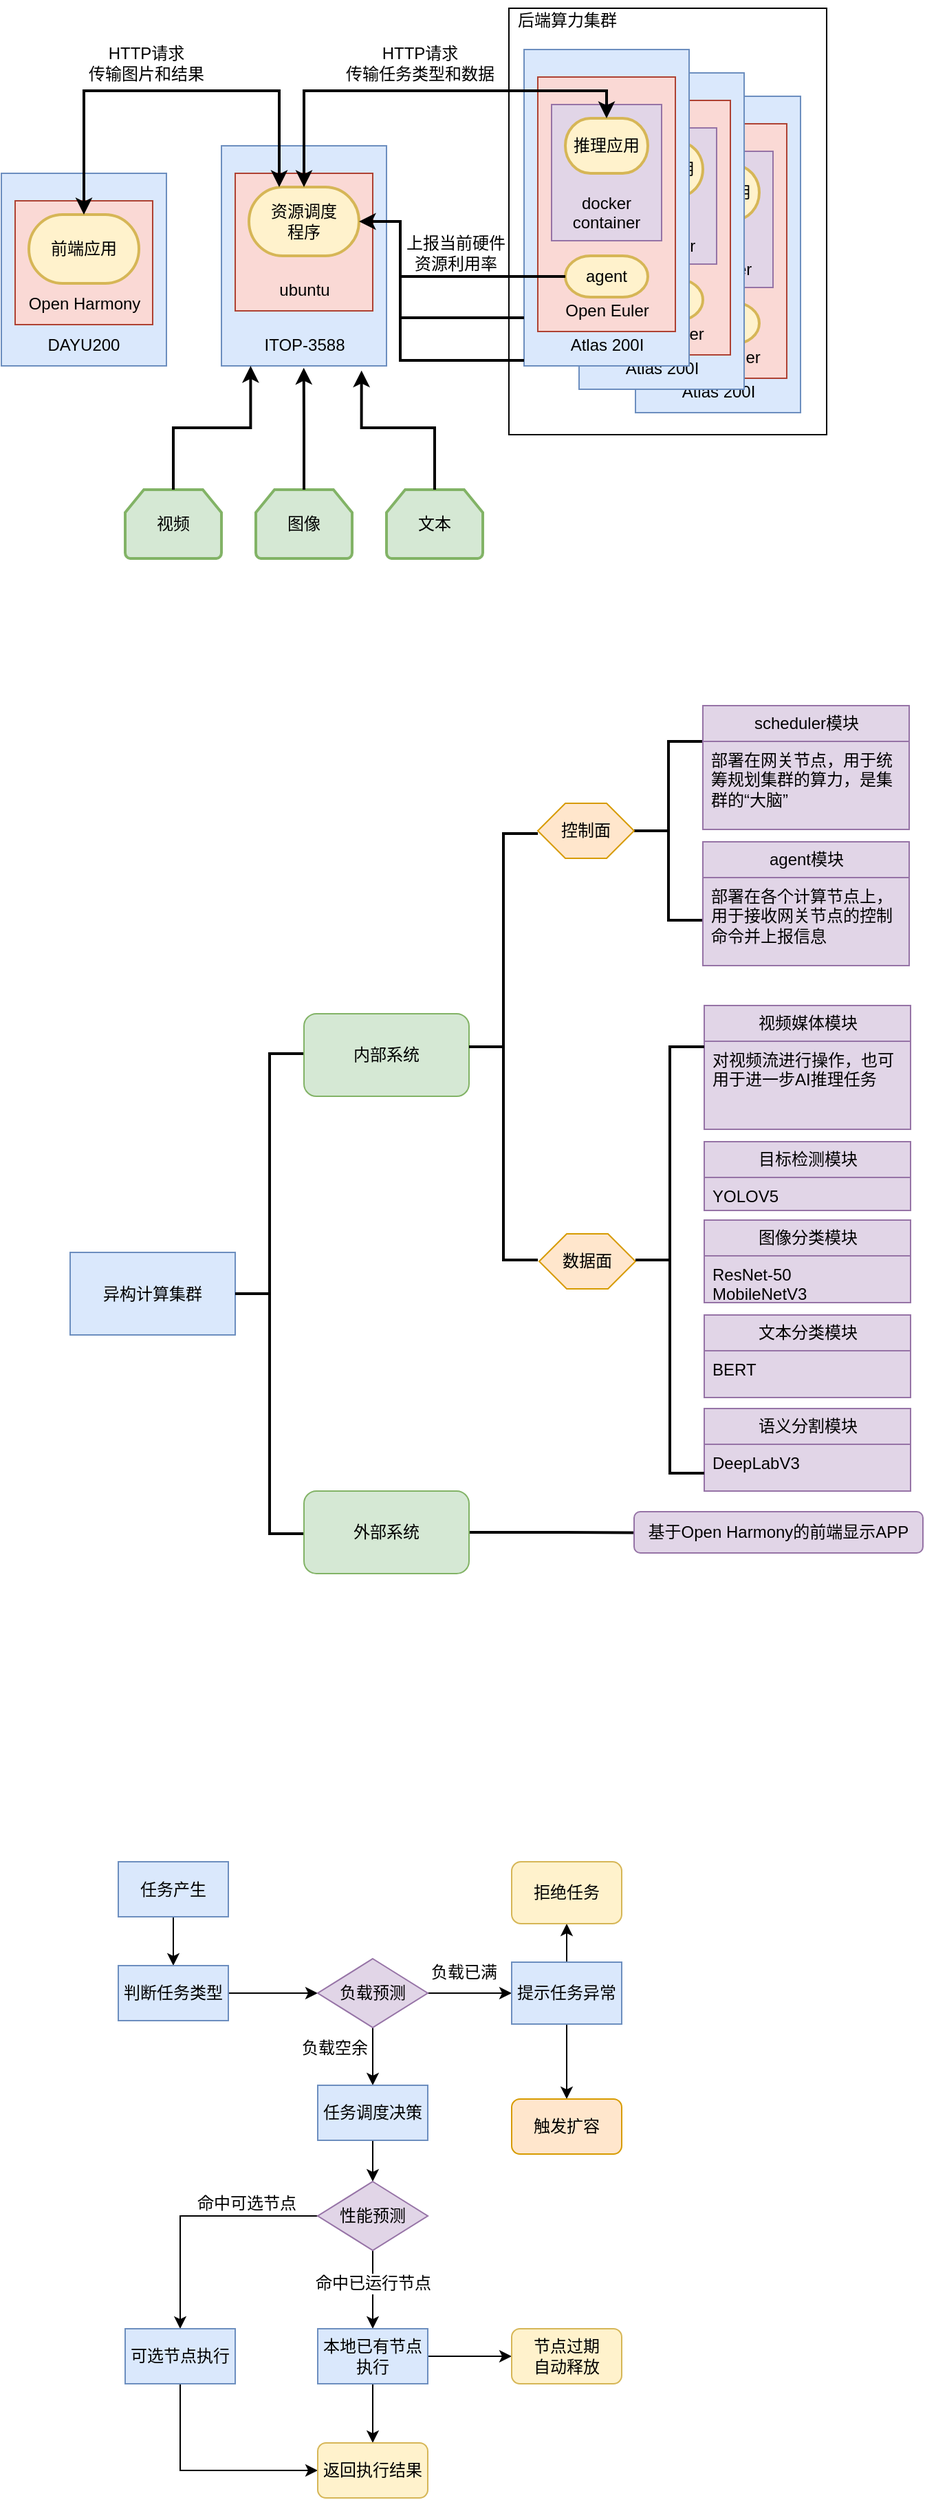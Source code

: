 <mxfile version="26.1.1">
  <diagram name="第 1 页" id="hc7zvkUpLv2Rvr7Ll1ZT">
    <mxGraphModel dx="1050" dy="558" grid="1" gridSize="10" guides="1" tooltips="1" connect="1" arrows="1" fold="1" page="1" pageScale="1" pageWidth="827" pageHeight="1169" math="0" shadow="0">
      <root>
        <mxCell id="0" />
        <mxCell id="1" parent="0" />
        <mxCell id="94nbrSoMffzkr9fx2lbW-61" value="Entity" style="whiteSpace=wrap;html=1;align=center;fillColor=none;" parent="1" vertex="1">
          <mxGeometry x="479" y="20" width="231" height="310" as="geometry" />
        </mxCell>
        <mxCell id="94nbrSoMffzkr9fx2lbW-47" value="" style="group" parent="1" vertex="1" connectable="0">
          <mxGeometry x="571" y="84" width="120" height="230" as="geometry" />
        </mxCell>
        <mxCell id="94nbrSoMffzkr9fx2lbW-48" value="" style="rounded=0;whiteSpace=wrap;html=1;fillColor=#dae8fc;strokeColor=#6c8ebf;" parent="94nbrSoMffzkr9fx2lbW-47" vertex="1">
          <mxGeometry width="120" height="230" as="geometry" />
        </mxCell>
        <mxCell id="94nbrSoMffzkr9fx2lbW-49" value="Atlas 200I" style="text;html=1;align=center;verticalAlign=middle;resizable=0;points=[];autosize=1;strokeColor=none;fillColor=none;" parent="94nbrSoMffzkr9fx2lbW-47" vertex="1">
          <mxGeometry x="20" y="200" width="80" height="30" as="geometry" />
        </mxCell>
        <mxCell id="94nbrSoMffzkr9fx2lbW-50" value="" style="rounded=0;whiteSpace=wrap;html=1;fillColor=#fad9d5;strokeColor=#ae4132;" parent="94nbrSoMffzkr9fx2lbW-47" vertex="1">
          <mxGeometry x="10" y="20" width="100" height="185" as="geometry" />
        </mxCell>
        <mxCell id="94nbrSoMffzkr9fx2lbW-51" value="Open Euler" style="text;html=1;align=center;verticalAlign=middle;resizable=0;points=[];autosize=1;strokeColor=none;fillColor=none;" parent="94nbrSoMffzkr9fx2lbW-47" vertex="1">
          <mxGeometry x="20" y="175" width="80" height="30" as="geometry" />
        </mxCell>
        <mxCell id="94nbrSoMffzkr9fx2lbW-52" value="&lt;div&gt;&lt;br&gt;&lt;/div&gt;&lt;div&gt;&lt;br&gt;&lt;/div&gt;&lt;div&gt;&lt;br&gt;&lt;/div&gt;&lt;div&gt;&lt;br&gt;&lt;/div&gt;&lt;div&gt;docker container&lt;/div&gt;" style="rounded=0;whiteSpace=wrap;html=1;fillColor=#e1d5e7;strokeColor=#9673a6;" parent="94nbrSoMffzkr9fx2lbW-47" vertex="1">
          <mxGeometry x="20" y="40" width="80" height="99" as="geometry" />
        </mxCell>
        <mxCell id="94nbrSoMffzkr9fx2lbW-53" value="agent" style="strokeWidth=2;html=1;shape=mxgraph.flowchart.terminator;whiteSpace=wrap;fillColor=#fff2cc;strokeColor=#d6b656;" parent="94nbrSoMffzkr9fx2lbW-47" vertex="1">
          <mxGeometry x="30" y="150" width="60" height="30" as="geometry" />
        </mxCell>
        <mxCell id="94nbrSoMffzkr9fx2lbW-54" value="推理应用" style="strokeWidth=2;html=1;shape=mxgraph.flowchart.terminator;whiteSpace=wrap;fillColor=#fff2cc;strokeColor=#d6b656;" parent="94nbrSoMffzkr9fx2lbW-47" vertex="1">
          <mxGeometry x="30" y="50" width="60" height="40" as="geometry" />
        </mxCell>
        <mxCell id="94nbrSoMffzkr9fx2lbW-39" value="" style="group" parent="1" vertex="1" connectable="0">
          <mxGeometry x="530" y="67" width="120" height="230" as="geometry" />
        </mxCell>
        <mxCell id="94nbrSoMffzkr9fx2lbW-40" value="" style="rounded=0;whiteSpace=wrap;html=1;fillColor=#dae8fc;strokeColor=#6c8ebf;" parent="94nbrSoMffzkr9fx2lbW-39" vertex="1">
          <mxGeometry width="120" height="230" as="geometry" />
        </mxCell>
        <mxCell id="94nbrSoMffzkr9fx2lbW-41" value="Atlas 200I" style="text;html=1;align=center;verticalAlign=middle;resizable=0;points=[];autosize=1;strokeColor=none;fillColor=none;" parent="94nbrSoMffzkr9fx2lbW-39" vertex="1">
          <mxGeometry x="20" y="200" width="80" height="30" as="geometry" />
        </mxCell>
        <mxCell id="94nbrSoMffzkr9fx2lbW-42" value="" style="rounded=0;whiteSpace=wrap;html=1;fillColor=#fad9d5;strokeColor=#ae4132;" parent="94nbrSoMffzkr9fx2lbW-39" vertex="1">
          <mxGeometry x="10" y="20" width="100" height="185" as="geometry" />
        </mxCell>
        <mxCell id="94nbrSoMffzkr9fx2lbW-43" value="Open Euler" style="text;html=1;align=center;verticalAlign=middle;resizable=0;points=[];autosize=1;strokeColor=none;fillColor=none;" parent="94nbrSoMffzkr9fx2lbW-39" vertex="1">
          <mxGeometry x="20" y="175" width="80" height="30" as="geometry" />
        </mxCell>
        <mxCell id="94nbrSoMffzkr9fx2lbW-44" value="&lt;div&gt;&lt;br&gt;&lt;/div&gt;&lt;div&gt;&lt;br&gt;&lt;/div&gt;&lt;div&gt;&lt;br&gt;&lt;/div&gt;&lt;div&gt;&lt;br&gt;&lt;/div&gt;&lt;div&gt;docker container&lt;/div&gt;" style="rounded=0;whiteSpace=wrap;html=1;fillColor=#e1d5e7;strokeColor=#9673a6;" parent="94nbrSoMffzkr9fx2lbW-39" vertex="1">
          <mxGeometry x="20" y="40" width="80" height="99" as="geometry" />
        </mxCell>
        <mxCell id="94nbrSoMffzkr9fx2lbW-45" value="agent" style="strokeWidth=2;html=1;shape=mxgraph.flowchart.terminator;whiteSpace=wrap;fillColor=#fff2cc;strokeColor=#d6b656;" parent="94nbrSoMffzkr9fx2lbW-39" vertex="1">
          <mxGeometry x="30" y="150" width="60" height="30" as="geometry" />
        </mxCell>
        <mxCell id="94nbrSoMffzkr9fx2lbW-46" value="推理应用" style="strokeWidth=2;html=1;shape=mxgraph.flowchart.terminator;whiteSpace=wrap;fillColor=#fff2cc;strokeColor=#d6b656;" parent="94nbrSoMffzkr9fx2lbW-39" vertex="1">
          <mxGeometry x="30" y="50" width="60" height="40" as="geometry" />
        </mxCell>
        <mxCell id="94nbrSoMffzkr9fx2lbW-21" value="" style="group" parent="1" vertex="1" connectable="0">
          <mxGeometry x="110" y="140" width="120" height="140" as="geometry" />
        </mxCell>
        <mxCell id="94nbrSoMffzkr9fx2lbW-1" value="&lt;div&gt;&lt;br&gt;&lt;/div&gt;" style="rounded=0;whiteSpace=wrap;html=1;fillColor=#dae8fc;strokeColor=#6c8ebf;movable=1;resizable=1;rotatable=1;deletable=1;editable=1;locked=0;connectable=1;" parent="94nbrSoMffzkr9fx2lbW-21" vertex="1">
          <mxGeometry width="120" height="140" as="geometry" />
        </mxCell>
        <mxCell id="94nbrSoMffzkr9fx2lbW-5" value="DAYU200" style="text;html=1;align=center;verticalAlign=middle;whiteSpace=wrap;rounded=0;movable=1;resizable=1;rotatable=1;deletable=1;editable=1;locked=0;connectable=1;" parent="94nbrSoMffzkr9fx2lbW-21" vertex="1">
          <mxGeometry x="30" y="110" width="60" height="30" as="geometry" />
        </mxCell>
        <mxCell id="94nbrSoMffzkr9fx2lbW-12" value="" style="rounded=0;whiteSpace=wrap;html=1;fillColor=#fad9d5;strokeColor=#ae4132;movable=1;resizable=1;rotatable=1;deletable=1;editable=1;locked=0;connectable=1;" parent="94nbrSoMffzkr9fx2lbW-21" vertex="1">
          <mxGeometry x="10" y="20" width="100" height="90" as="geometry" />
        </mxCell>
        <mxCell id="94nbrSoMffzkr9fx2lbW-13" value="Open Harmony" style="text;html=1;align=center;verticalAlign=middle;resizable=1;points=[];autosize=1;strokeColor=none;fillColor=none;movable=1;rotatable=1;deletable=1;editable=1;locked=0;connectable=1;" parent="94nbrSoMffzkr9fx2lbW-21" vertex="1">
          <mxGeometry x="10" y="80" width="100" height="30" as="geometry" />
        </mxCell>
        <mxCell id="94nbrSoMffzkr9fx2lbW-4" value="前端应用" style="strokeWidth=2;html=1;shape=mxgraph.flowchart.terminator;whiteSpace=wrap;fillColor=#fff2cc;strokeColor=#d6b656;movable=1;resizable=1;rotatable=1;deletable=1;editable=1;locked=0;connectable=1;" parent="94nbrSoMffzkr9fx2lbW-21" vertex="1">
          <mxGeometry x="20" y="30" width="80" height="50" as="geometry" />
        </mxCell>
        <mxCell id="94nbrSoMffzkr9fx2lbW-22" value="" style="group" parent="1" vertex="1" connectable="0">
          <mxGeometry x="270" y="120" width="120" height="160" as="geometry" />
        </mxCell>
        <mxCell id="94nbrSoMffzkr9fx2lbW-2" value="" style="rounded=0;whiteSpace=wrap;html=1;fillColor=#dae8fc;strokeColor=#6c8ebf;" parent="94nbrSoMffzkr9fx2lbW-22" vertex="1">
          <mxGeometry width="120" height="160" as="geometry" />
        </mxCell>
        <mxCell id="94nbrSoMffzkr9fx2lbW-6" value="" style="rounded=0;whiteSpace=wrap;html=1;fillColor=#fad9d5;strokeColor=#ae4132;" parent="94nbrSoMffzkr9fx2lbW-22" vertex="1">
          <mxGeometry x="10" y="20" width="100" height="100" as="geometry" />
        </mxCell>
        <mxCell id="94nbrSoMffzkr9fx2lbW-7" value="ITOP-3588" style="text;html=1;align=center;verticalAlign=middle;resizable=0;points=[];autosize=1;strokeColor=none;fillColor=none;" parent="94nbrSoMffzkr9fx2lbW-22" vertex="1">
          <mxGeometry x="20" y="130" width="80" height="30" as="geometry" />
        </mxCell>
        <mxCell id="94nbrSoMffzkr9fx2lbW-8" value="ubuntu" style="text;html=1;align=center;verticalAlign=middle;resizable=0;points=[];autosize=1;strokeColor=none;fillColor=none;" parent="94nbrSoMffzkr9fx2lbW-22" vertex="1">
          <mxGeometry x="30" y="90" width="60" height="30" as="geometry" />
        </mxCell>
        <mxCell id="94nbrSoMffzkr9fx2lbW-9" value="&lt;div&gt;资源调度&lt;/div&gt;&lt;div&gt;程序&lt;/div&gt;" style="strokeWidth=2;html=1;shape=mxgraph.flowchart.terminator;whiteSpace=wrap;fillColor=#fff2cc;strokeColor=#d6b656;" parent="94nbrSoMffzkr9fx2lbW-22" vertex="1">
          <mxGeometry x="20" y="30" width="80" height="50" as="geometry" />
        </mxCell>
        <mxCell id="94nbrSoMffzkr9fx2lbW-23" value="" style="group" parent="1" vertex="1" connectable="0">
          <mxGeometry x="490" y="50" width="250" height="315" as="geometry" />
        </mxCell>
        <mxCell id="94nbrSoMffzkr9fx2lbW-10" value="" style="rounded=0;whiteSpace=wrap;html=1;fillColor=#dae8fc;strokeColor=#6c8ebf;" parent="94nbrSoMffzkr9fx2lbW-23" vertex="1">
          <mxGeometry width="120" height="230" as="geometry" />
        </mxCell>
        <mxCell id="94nbrSoMffzkr9fx2lbW-11" value="Atlas 200I" style="text;html=1;align=center;verticalAlign=middle;resizable=0;points=[];autosize=1;strokeColor=none;fillColor=none;" parent="94nbrSoMffzkr9fx2lbW-23" vertex="1">
          <mxGeometry x="20" y="200" width="80" height="30" as="geometry" />
        </mxCell>
        <mxCell id="94nbrSoMffzkr9fx2lbW-14" value="" style="rounded=0;whiteSpace=wrap;html=1;fillColor=#fad9d5;strokeColor=#ae4132;" parent="94nbrSoMffzkr9fx2lbW-23" vertex="1">
          <mxGeometry x="10" y="20" width="100" height="185" as="geometry" />
        </mxCell>
        <mxCell id="94nbrSoMffzkr9fx2lbW-15" value="Open Euler" style="text;html=1;align=center;verticalAlign=middle;resizable=0;points=[];autosize=1;strokeColor=none;fillColor=none;" parent="94nbrSoMffzkr9fx2lbW-23" vertex="1">
          <mxGeometry x="20" y="175" width="80" height="30" as="geometry" />
        </mxCell>
        <mxCell id="94nbrSoMffzkr9fx2lbW-17" value="&lt;div&gt;&lt;br&gt;&lt;/div&gt;&lt;div&gt;&lt;br&gt;&lt;/div&gt;&lt;div&gt;&lt;br&gt;&lt;/div&gt;&lt;div&gt;&lt;br&gt;&lt;/div&gt;&lt;div&gt;docker container&lt;/div&gt;" style="rounded=0;whiteSpace=wrap;html=1;fillColor=#e1d5e7;strokeColor=#9673a6;" parent="94nbrSoMffzkr9fx2lbW-23" vertex="1">
          <mxGeometry x="20" y="40" width="80" height="99" as="geometry" />
        </mxCell>
        <mxCell id="94nbrSoMffzkr9fx2lbW-19" value="agent" style="strokeWidth=2;html=1;shape=mxgraph.flowchart.terminator;whiteSpace=wrap;fillColor=#fff2cc;strokeColor=#d6b656;" parent="94nbrSoMffzkr9fx2lbW-23" vertex="1">
          <mxGeometry x="30" y="150" width="60" height="30" as="geometry" />
        </mxCell>
        <mxCell id="94nbrSoMffzkr9fx2lbW-20" value="推理应用" style="strokeWidth=2;html=1;shape=mxgraph.flowchart.terminator;whiteSpace=wrap;fillColor=#fff2cc;strokeColor=#d6b656;" parent="94nbrSoMffzkr9fx2lbW-23" vertex="1">
          <mxGeometry x="30" y="50" width="60" height="40" as="geometry" />
        </mxCell>
        <mxCell id="94nbrSoMffzkr9fx2lbW-24" style="edgeStyle=orthogonalEdgeStyle;rounded=0;orthogonalLoop=1;jettySize=auto;html=1;exitX=0.5;exitY=0;exitDx=0;exitDy=0;exitPerimeter=0;startArrow=classic;startFill=1;strokeWidth=2;" parent="1" source="94nbrSoMffzkr9fx2lbW-4" edge="1">
          <mxGeometry relative="1" as="geometry">
            <mxPoint x="312" y="150" as="targetPoint" />
            <Array as="points">
              <mxPoint x="170" y="80" />
              <mxPoint x="312" y="80" />
            </Array>
          </mxGeometry>
        </mxCell>
        <mxCell id="94nbrSoMffzkr9fx2lbW-25" value="视频" style="strokeWidth=2;html=1;shape=mxgraph.flowchart.loop_limit;whiteSpace=wrap;fillColor=#d5e8d4;strokeColor=#82b366;" parent="1" vertex="1">
          <mxGeometry x="200" y="370" width="70" height="50" as="geometry" />
        </mxCell>
        <mxCell id="94nbrSoMffzkr9fx2lbW-26" value="图像" style="strokeWidth=2;html=1;shape=mxgraph.flowchart.loop_limit;whiteSpace=wrap;fillColor=#d5e8d4;strokeColor=#82b366;" parent="1" vertex="1">
          <mxGeometry x="295" y="370" width="70" height="50" as="geometry" />
        </mxCell>
        <mxCell id="94nbrSoMffzkr9fx2lbW-28" value="文本" style="strokeWidth=2;html=1;shape=mxgraph.flowchart.loop_limit;whiteSpace=wrap;fillColor=#d5e8d4;strokeColor=#82b366;" parent="1" vertex="1">
          <mxGeometry x="390" y="370" width="70" height="50" as="geometry" />
        </mxCell>
        <mxCell id="94nbrSoMffzkr9fx2lbW-29" style="edgeStyle=orthogonalEdgeStyle;rounded=0;orthogonalLoop=1;jettySize=auto;html=1;exitX=0.5;exitY=0;exitDx=0;exitDy=0;exitPerimeter=0;entryX=0.015;entryY=1;entryDx=0;entryDy=0;entryPerimeter=0;strokeWidth=2;" parent="1" source="94nbrSoMffzkr9fx2lbW-25" target="94nbrSoMffzkr9fx2lbW-7" edge="1">
          <mxGeometry relative="1" as="geometry" />
        </mxCell>
        <mxCell id="94nbrSoMffzkr9fx2lbW-30" style="edgeStyle=orthogonalEdgeStyle;rounded=0;orthogonalLoop=1;jettySize=auto;html=1;exitX=0.5;exitY=0;exitDx=0;exitDy=0;exitPerimeter=0;entryX=0.498;entryY=1.044;entryDx=0;entryDy=0;entryPerimeter=0;strokeWidth=2;" parent="1" source="94nbrSoMffzkr9fx2lbW-26" target="94nbrSoMffzkr9fx2lbW-7" edge="1">
          <mxGeometry relative="1" as="geometry" />
        </mxCell>
        <mxCell id="94nbrSoMffzkr9fx2lbW-31" style="edgeStyle=orthogonalEdgeStyle;rounded=0;orthogonalLoop=1;jettySize=auto;html=1;exitX=0.5;exitY=0;exitDx=0;exitDy=0;exitPerimeter=0;entryX=1.023;entryY=1.111;entryDx=0;entryDy=0;entryPerimeter=0;strokeWidth=2;" parent="1" source="94nbrSoMffzkr9fx2lbW-28" target="94nbrSoMffzkr9fx2lbW-7" edge="1">
          <mxGeometry relative="1" as="geometry" />
        </mxCell>
        <mxCell id="94nbrSoMffzkr9fx2lbW-33" style="edgeStyle=orthogonalEdgeStyle;rounded=0;orthogonalLoop=1;jettySize=auto;html=1;exitX=0;exitY=0.5;exitDx=0;exitDy=0;exitPerimeter=0;entryX=1;entryY=0.5;entryDx=0;entryDy=0;entryPerimeter=0;strokeWidth=2;" parent="1" source="94nbrSoMffzkr9fx2lbW-19" target="94nbrSoMffzkr9fx2lbW-9" edge="1">
          <mxGeometry relative="1" as="geometry">
            <Array as="points">
              <mxPoint x="400" y="215" />
              <mxPoint x="400" y="175" />
            </Array>
          </mxGeometry>
        </mxCell>
        <mxCell id="94nbrSoMffzkr9fx2lbW-34" value="&lt;div&gt;HTTP请求&lt;/div&gt;&lt;div&gt;传输图片和结果&lt;/div&gt;" style="text;html=1;align=center;verticalAlign=middle;resizable=0;points=[];autosize=1;strokeColor=none;fillColor=none;" parent="1" vertex="1">
          <mxGeometry x="160" y="40" width="110" height="40" as="geometry" />
        </mxCell>
        <mxCell id="94nbrSoMffzkr9fx2lbW-36" style="edgeStyle=orthogonalEdgeStyle;rounded=0;orthogonalLoop=1;jettySize=auto;html=1;exitX=0.5;exitY=0;exitDx=0;exitDy=0;exitPerimeter=0;entryX=0.5;entryY=0;entryDx=0;entryDy=0;entryPerimeter=0;strokeWidth=2;startArrow=classic;startFill=1;" parent="1" source="94nbrSoMffzkr9fx2lbW-9" target="94nbrSoMffzkr9fx2lbW-20" edge="1">
          <mxGeometry relative="1" as="geometry" />
        </mxCell>
        <mxCell id="94nbrSoMffzkr9fx2lbW-37" value="&lt;div&gt;HTTP请求&lt;/div&gt;&lt;div&gt;传输任务类型和数据&lt;/div&gt;" style="text;html=1;align=center;verticalAlign=middle;resizable=0;points=[];autosize=1;strokeColor=none;fillColor=none;" parent="1" vertex="1">
          <mxGeometry x="349" y="40" width="130" height="40" as="geometry" />
        </mxCell>
        <mxCell id="94nbrSoMffzkr9fx2lbW-38" value="&lt;div&gt;上报当前硬件&lt;/div&gt;&lt;div&gt;资源利用率&lt;/div&gt;" style="text;html=1;align=center;verticalAlign=middle;resizable=0;points=[];autosize=1;strokeColor=none;fillColor=none;" parent="1" vertex="1">
          <mxGeometry x="390" y="178" width="100" height="40" as="geometry" />
        </mxCell>
        <mxCell id="94nbrSoMffzkr9fx2lbW-59" style="edgeStyle=orthogonalEdgeStyle;rounded=0;orthogonalLoop=1;jettySize=auto;html=1;strokeWidth=2;endArrow=none;startFill=0;" parent="1" edge="1">
          <mxGeometry relative="1" as="geometry">
            <mxPoint x="490" y="276" as="sourcePoint" />
            <mxPoint x="400" y="230" as="targetPoint" />
            <Array as="points">
              <mxPoint x="400" y="276" />
              <mxPoint x="400" y="230" />
            </Array>
          </mxGeometry>
        </mxCell>
        <mxCell id="94nbrSoMffzkr9fx2lbW-58" style="edgeStyle=orthogonalEdgeStyle;rounded=0;orthogonalLoop=1;jettySize=auto;html=1;strokeWidth=2;endArrow=none;startFill=0;" parent="1" edge="1">
          <mxGeometry relative="1" as="geometry">
            <mxPoint x="490" y="245" as="sourcePoint" />
            <mxPoint x="400" y="200" as="targetPoint" />
            <Array as="points">
              <mxPoint x="400" y="245" />
              <mxPoint x="400" y="200" />
            </Array>
          </mxGeometry>
        </mxCell>
        <mxCell id="94nbrSoMffzkr9fx2lbW-62" value="后端算力集群" style="text;html=1;align=center;verticalAlign=middle;resizable=0;points=[];autosize=1;strokeColor=none;fillColor=none;" parent="1" vertex="1">
          <mxGeometry x="471" y="14" width="100" height="30" as="geometry" />
        </mxCell>
        <mxCell id="ptIUgz5gia44wLrKjykI-1" value="异构计算集群" style="rounded=0;whiteSpace=wrap;html=1;fillColor=#dae8fc;strokeColor=#6c8ebf;" parent="1" vertex="1">
          <mxGeometry x="160" y="924.5" width="120" height="60" as="geometry" />
        </mxCell>
        <mxCell id="ptIUgz5gia44wLrKjykI-2" value="" style="strokeWidth=2;html=1;shape=mxgraph.flowchart.annotation_2;align=left;labelPosition=right;pointerEvents=1;" parent="1" vertex="1">
          <mxGeometry x="280" y="780" width="50" height="349" as="geometry" />
        </mxCell>
        <mxCell id="ptIUgz5gia44wLrKjykI-3" value="内部系统" style="rounded=1;whiteSpace=wrap;html=1;fillColor=#d5e8d4;strokeColor=#82b366;" parent="1" vertex="1">
          <mxGeometry x="330" y="751" width="120" height="60" as="geometry" />
        </mxCell>
        <mxCell id="ptIUgz5gia44wLrKjykI-40" style="edgeStyle=orthogonalEdgeStyle;rounded=0;orthogonalLoop=1;jettySize=auto;html=1;exitX=1;exitY=0.5;exitDx=0;exitDy=0;endArrow=none;startFill=0;strokeWidth=2;" parent="1" source="ptIUgz5gia44wLrKjykI-4" edge="1">
          <mxGeometry relative="1" as="geometry">
            <mxPoint x="590" y="1128.4" as="targetPoint" />
          </mxGeometry>
        </mxCell>
        <mxCell id="ptIUgz5gia44wLrKjykI-4" value="外部系统" style="rounded=1;whiteSpace=wrap;html=1;fillColor=#d5e8d4;strokeColor=#82b366;" parent="1" vertex="1">
          <mxGeometry x="330" y="1098" width="120" height="60" as="geometry" />
        </mxCell>
        <mxCell id="ptIUgz5gia44wLrKjykI-5" value="" style="strokeWidth=2;html=1;shape=mxgraph.flowchart.annotation_2;align=left;labelPosition=right;pointerEvents=1;" parent="1" vertex="1">
          <mxGeometry x="450" y="620" width="50" height="310" as="geometry" />
        </mxCell>
        <mxCell id="ptIUgz5gia44wLrKjykI-7" value="" style="strokeWidth=2;html=1;shape=mxgraph.flowchart.annotation_2;align=left;labelPosition=right;pointerEvents=1;" parent="1" vertex="1">
          <mxGeometry x="570" y="553" width="50" height="130" as="geometry" />
        </mxCell>
        <mxCell id="ptIUgz5gia44wLrKjykI-9" value="控制面" style="shape=hexagon;perimeter=hexagonPerimeter2;whiteSpace=wrap;html=1;fixedSize=1;fillColor=#ffe6cc;strokeColor=#d79b00;" parent="1" vertex="1">
          <mxGeometry x="500" y="598" width="70" height="40" as="geometry" />
        </mxCell>
        <mxCell id="ptIUgz5gia44wLrKjykI-11" value="scheduler模块" style="swimlane;fontStyle=0;childLayout=stackLayout;horizontal=1;startSize=26;fillColor=#e1d5e7;horizontalStack=0;resizeParent=1;resizeParentMax=0;resizeLast=0;collapsible=1;marginBottom=0;html=1;strokeColor=#9673a6;" parent="1" vertex="1">
          <mxGeometry x="620" y="527" width="150" height="90" as="geometry" />
        </mxCell>
        <mxCell id="ptIUgz5gia44wLrKjykI-12" value="部署在网关节点，用于统筹规划集群的算力，是集群的“大脑”" style="text;strokeColor=#9673a6;fillColor=#e1d5e7;align=left;verticalAlign=top;spacingLeft=4;spacingRight=4;overflow=hidden;rotatable=0;points=[[0,0.5],[1,0.5]];portConstraint=eastwest;whiteSpace=wrap;html=1;" parent="ptIUgz5gia44wLrKjykI-11" vertex="1">
          <mxGeometry y="26" width="150" height="64" as="geometry" />
        </mxCell>
        <mxCell id="ptIUgz5gia44wLrKjykI-15" value="agent模块" style="swimlane;fontStyle=0;childLayout=stackLayout;horizontal=1;startSize=26;fillColor=#e1d5e7;horizontalStack=0;resizeParent=1;resizeParentMax=0;resizeLast=0;collapsible=1;marginBottom=0;html=1;strokeColor=#9673a6;" parent="1" vertex="1">
          <mxGeometry x="620" y="626" width="150" height="90" as="geometry" />
        </mxCell>
        <mxCell id="ptIUgz5gia44wLrKjykI-16" value="部署在各个计算节点上，用于接收网关节点的控制命令并上报信息" style="text;strokeColor=#9673a6;fillColor=#e1d5e7;align=left;verticalAlign=top;spacingLeft=4;spacingRight=4;overflow=hidden;rotatable=0;points=[[0,0.5],[1,0.5]];portConstraint=eastwest;whiteSpace=wrap;html=1;" parent="ptIUgz5gia44wLrKjykI-15" vertex="1">
          <mxGeometry y="26" width="150" height="64" as="geometry" />
        </mxCell>
        <mxCell id="ptIUgz5gia44wLrKjykI-17" value="数据面" style="shape=hexagon;perimeter=hexagonPerimeter2;whiteSpace=wrap;html=1;fixedSize=1;fillColor=#ffe6cc;strokeColor=#d79b00;" parent="1" vertex="1">
          <mxGeometry x="501" y="911" width="70" height="40" as="geometry" />
        </mxCell>
        <mxCell id="ptIUgz5gia44wLrKjykI-19" value="视频媒体模块" style="swimlane;fontStyle=0;childLayout=stackLayout;horizontal=1;startSize=26;fillColor=#e1d5e7;horizontalStack=0;resizeParent=1;resizeParentMax=0;resizeLast=0;collapsible=1;marginBottom=0;html=1;strokeColor=#9673a6;" parent="1" vertex="1">
          <mxGeometry x="621" y="745" width="150" height="90" as="geometry" />
        </mxCell>
        <mxCell id="ptIUgz5gia44wLrKjykI-20" value="对视频流进行操作，也可用于进一步AI推理任务" style="text;strokeColor=#9673a6;fillColor=#e1d5e7;align=left;verticalAlign=top;spacingLeft=4;spacingRight=4;overflow=hidden;rotatable=0;points=[[0,0.5],[1,0.5]];portConstraint=eastwest;whiteSpace=wrap;html=1;" parent="ptIUgz5gia44wLrKjykI-19" vertex="1">
          <mxGeometry y="26" width="150" height="64" as="geometry" />
        </mxCell>
        <mxCell id="ptIUgz5gia44wLrKjykI-21" value="目标检测模块" style="swimlane;fontStyle=0;childLayout=stackLayout;horizontal=1;startSize=26;fillColor=#e1d5e7;horizontalStack=0;resizeParent=1;resizeParentMax=0;resizeLast=0;collapsible=1;marginBottom=0;html=1;strokeColor=#9673a6;" parent="1" vertex="1">
          <mxGeometry x="621" y="844" width="150" height="50" as="geometry" />
        </mxCell>
        <mxCell id="ptIUgz5gia44wLrKjykI-22" value="YOLOV5" style="text;strokeColor=#9673a6;fillColor=#e1d5e7;align=left;verticalAlign=top;spacingLeft=4;spacingRight=4;overflow=hidden;rotatable=0;points=[[0,0.5],[1,0.5]];portConstraint=eastwest;whiteSpace=wrap;html=1;" parent="ptIUgz5gia44wLrKjykI-21" vertex="1">
          <mxGeometry y="26" width="150" height="24" as="geometry" />
        </mxCell>
        <mxCell id="ptIUgz5gia44wLrKjykI-32" value="图像分类模块" style="swimlane;fontStyle=0;childLayout=stackLayout;horizontal=1;startSize=26;fillColor=#e1d5e7;horizontalStack=0;resizeParent=1;resizeParentMax=0;resizeLast=0;collapsible=1;marginBottom=0;html=1;strokeColor=#9673a6;" parent="1" vertex="1">
          <mxGeometry x="621" y="901" width="150" height="60" as="geometry" />
        </mxCell>
        <mxCell id="ptIUgz5gia44wLrKjykI-33" value="&lt;div&gt;ResNet-50&lt;/div&gt;&lt;div&gt;MobileNetV3&lt;/div&gt;" style="text;strokeColor=#9673a6;fillColor=#e1d5e7;align=left;verticalAlign=top;spacingLeft=4;spacingRight=4;overflow=hidden;rotatable=0;points=[[0,0.5],[1,0.5]];portConstraint=eastwest;whiteSpace=wrap;html=1;" parent="ptIUgz5gia44wLrKjykI-32" vertex="1">
          <mxGeometry y="26" width="150" height="34" as="geometry" />
        </mxCell>
        <mxCell id="ptIUgz5gia44wLrKjykI-34" value="文本分类模块" style="swimlane;fontStyle=0;childLayout=stackLayout;horizontal=1;startSize=26;fillColor=#e1d5e7;horizontalStack=0;resizeParent=1;resizeParentMax=0;resizeLast=0;collapsible=1;marginBottom=0;html=1;strokeColor=#9673a6;" parent="1" vertex="1">
          <mxGeometry x="621" y="970" width="150" height="60" as="geometry" />
        </mxCell>
        <mxCell id="ptIUgz5gia44wLrKjykI-35" value="BERT" style="text;strokeColor=#9673a6;fillColor=#e1d5e7;align=left;verticalAlign=top;spacingLeft=4;spacingRight=4;overflow=hidden;rotatable=0;points=[[0,0.5],[1,0.5]];portConstraint=eastwest;whiteSpace=wrap;html=1;" parent="ptIUgz5gia44wLrKjykI-34" vertex="1">
          <mxGeometry y="26" width="150" height="34" as="geometry" />
        </mxCell>
        <mxCell id="ptIUgz5gia44wLrKjykI-36" value="语义分割模块" style="swimlane;fontStyle=0;childLayout=stackLayout;horizontal=1;startSize=26;fillColor=#e1d5e7;horizontalStack=0;resizeParent=1;resizeParentMax=0;resizeLast=0;collapsible=1;marginBottom=0;html=1;strokeColor=#9673a6;" parent="1" vertex="1">
          <mxGeometry x="621" y="1038" width="150" height="60" as="geometry" />
        </mxCell>
        <mxCell id="ptIUgz5gia44wLrKjykI-37" value="DeepLabV3" style="text;strokeColor=#9673a6;fillColor=#e1d5e7;align=left;verticalAlign=top;spacingLeft=4;spacingRight=4;overflow=hidden;rotatable=0;points=[[0,0.5],[1,0.5]];portConstraint=eastwest;whiteSpace=wrap;html=1;" parent="ptIUgz5gia44wLrKjykI-36" vertex="1">
          <mxGeometry y="26" width="150" height="34" as="geometry" />
        </mxCell>
        <mxCell id="ptIUgz5gia44wLrKjykI-39" value="" style="strokeWidth=2;html=1;shape=mxgraph.flowchart.annotation_2;align=left;labelPosition=right;pointerEvents=1;" parent="1" vertex="1">
          <mxGeometry x="571" y="775" width="50" height="310" as="geometry" />
        </mxCell>
        <mxCell id="ptIUgz5gia44wLrKjykI-41" value="基于Open Harmony的前端显示APP" style="rounded=1;whiteSpace=wrap;html=1;fillColor=#e1d5e7;strokeColor=#9673a6;" parent="1" vertex="1">
          <mxGeometry x="570" y="1113" width="210" height="30" as="geometry" />
        </mxCell>
        <mxCell id="Xun2qEZos5ywSX1DPPP5-5" value="" style="edgeStyle=orthogonalEdgeStyle;rounded=0;orthogonalLoop=1;jettySize=auto;html=1;" edge="1" parent="1" source="Xun2qEZos5ywSX1DPPP5-1" target="Xun2qEZos5ywSX1DPPP5-4">
          <mxGeometry relative="1" as="geometry" />
        </mxCell>
        <mxCell id="Xun2qEZos5ywSX1DPPP5-1" value="任务产生" style="rounded=0;whiteSpace=wrap;html=1;fillColor=#dae8fc;strokeColor=#6c8ebf;" vertex="1" parent="1">
          <mxGeometry x="195" y="1367.5" width="80" height="40" as="geometry" />
        </mxCell>
        <mxCell id="Xun2qEZos5ywSX1DPPP5-7" value="" style="edgeStyle=orthogonalEdgeStyle;rounded=0;orthogonalLoop=1;jettySize=auto;html=1;" edge="1" parent="1" source="Xun2qEZos5ywSX1DPPP5-4" target="Xun2qEZos5ywSX1DPPP5-6">
          <mxGeometry relative="1" as="geometry" />
        </mxCell>
        <mxCell id="Xun2qEZos5ywSX1DPPP5-4" value="判断任务类型" style="rounded=0;whiteSpace=wrap;html=1;fillColor=#dae8fc;strokeColor=#6c8ebf;" vertex="1" parent="1">
          <mxGeometry x="195" y="1443" width="80" height="40" as="geometry" />
        </mxCell>
        <mxCell id="Xun2qEZos5ywSX1DPPP5-9" value="" style="edgeStyle=orthogonalEdgeStyle;rounded=0;orthogonalLoop=1;jettySize=auto;html=1;" edge="1" parent="1" source="Xun2qEZos5ywSX1DPPP5-6" target="Xun2qEZos5ywSX1DPPP5-8">
          <mxGeometry relative="1" as="geometry" />
        </mxCell>
        <mxCell id="Xun2qEZos5ywSX1DPPP5-12" value="" style="edgeStyle=orthogonalEdgeStyle;rounded=0;orthogonalLoop=1;jettySize=auto;html=1;" edge="1" parent="1" source="Xun2qEZos5ywSX1DPPP5-6" target="Xun2qEZos5ywSX1DPPP5-11">
          <mxGeometry relative="1" as="geometry" />
        </mxCell>
        <mxCell id="Xun2qEZos5ywSX1DPPP5-6" value="负载预测" style="rhombus;whiteSpace=wrap;html=1;fillColor=#e1d5e7;strokeColor=#9673a6;" vertex="1" parent="1">
          <mxGeometry x="340" y="1438" width="80" height="50" as="geometry" />
        </mxCell>
        <mxCell id="Xun2qEZos5ywSX1DPPP5-23" style="edgeStyle=orthogonalEdgeStyle;rounded=0;orthogonalLoop=1;jettySize=auto;html=1;exitX=0.5;exitY=1;exitDx=0;exitDy=0;entryX=0.5;entryY=0;entryDx=0;entryDy=0;" edge="1" parent="1" source="Xun2qEZos5ywSX1DPPP5-8" target="Xun2qEZos5ywSX1DPPP5-21">
          <mxGeometry relative="1" as="geometry" />
        </mxCell>
        <mxCell id="Xun2qEZos5ywSX1DPPP5-8" value="任务调度决策" style="whiteSpace=wrap;html=1;fillColor=#dae8fc;strokeColor=#6c8ebf;" vertex="1" parent="1">
          <mxGeometry x="340" y="1530" width="80" height="40" as="geometry" />
        </mxCell>
        <mxCell id="Xun2qEZos5ywSX1DPPP5-10" value="负载空余" style="text;html=1;align=center;verticalAlign=middle;resizable=0;points=[];autosize=1;strokeColor=none;fillColor=none;" vertex="1" parent="1">
          <mxGeometry x="317" y="1488" width="70" height="30" as="geometry" />
        </mxCell>
        <mxCell id="Xun2qEZos5ywSX1DPPP5-17" value="" style="edgeStyle=orthogonalEdgeStyle;rounded=0;orthogonalLoop=1;jettySize=auto;html=1;" edge="1" parent="1" source="Xun2qEZos5ywSX1DPPP5-11" target="Xun2qEZos5ywSX1DPPP5-16">
          <mxGeometry relative="1" as="geometry" />
        </mxCell>
        <mxCell id="Xun2qEZos5ywSX1DPPP5-19" value="" style="edgeStyle=orthogonalEdgeStyle;rounded=0;orthogonalLoop=1;jettySize=auto;html=1;" edge="1" parent="1" source="Xun2qEZos5ywSX1DPPP5-11" target="Xun2qEZos5ywSX1DPPP5-18">
          <mxGeometry relative="1" as="geometry" />
        </mxCell>
        <mxCell id="Xun2qEZos5ywSX1DPPP5-11" value="提示任务异常" style="whiteSpace=wrap;html=1;fillColor=#dae8fc;strokeColor=#6c8ebf;" vertex="1" parent="1">
          <mxGeometry x="481" y="1440.5" width="80" height="45" as="geometry" />
        </mxCell>
        <mxCell id="Xun2qEZos5ywSX1DPPP5-13" value="负载已满" style="text;html=1;align=center;verticalAlign=middle;resizable=0;points=[];autosize=1;strokeColor=none;fillColor=none;" vertex="1" parent="1">
          <mxGeometry x="411" y="1433" width="70" height="30" as="geometry" />
        </mxCell>
        <mxCell id="Xun2qEZos5ywSX1DPPP5-16" value="触发扩容" style="whiteSpace=wrap;html=1;fillColor=#ffe6cc;strokeColor=#d79b00;rounded=1;" vertex="1" parent="1">
          <mxGeometry x="481" y="1540" width="80" height="40" as="geometry" />
        </mxCell>
        <mxCell id="Xun2qEZos5ywSX1DPPP5-18" value="拒绝任务" style="whiteSpace=wrap;html=1;fillColor=#fff2cc;strokeColor=#d6b656;rounded=1;" vertex="1" parent="1">
          <mxGeometry x="481" y="1367.5" width="80" height="45" as="geometry" />
        </mxCell>
        <mxCell id="Xun2qEZos5ywSX1DPPP5-25" value="" style="edgeStyle=orthogonalEdgeStyle;rounded=0;orthogonalLoop=1;jettySize=auto;html=1;" edge="1" parent="1" source="Xun2qEZos5ywSX1DPPP5-21" target="Xun2qEZos5ywSX1DPPP5-24">
          <mxGeometry relative="1" as="geometry" />
        </mxCell>
        <mxCell id="Xun2qEZos5ywSX1DPPP5-30" value="命中已运行节点" style="edgeLabel;html=1;align=center;verticalAlign=middle;resizable=0;points=[];fontSize=12;" vertex="1" connectable="0" parent="Xun2qEZos5ywSX1DPPP5-25">
          <mxGeometry x="-0.236" y="1" relative="1" as="geometry">
            <mxPoint x="-1" y="2" as="offset" />
          </mxGeometry>
        </mxCell>
        <mxCell id="Xun2qEZos5ywSX1DPPP5-27" value="" style="edgeStyle=orthogonalEdgeStyle;rounded=0;orthogonalLoop=1;jettySize=auto;html=1;" edge="1" parent="1" source="Xun2qEZos5ywSX1DPPP5-21" target="Xun2qEZos5ywSX1DPPP5-26">
          <mxGeometry relative="1" as="geometry" />
        </mxCell>
        <mxCell id="Xun2qEZos5ywSX1DPPP5-21" value="性能预测" style="rhombus;whiteSpace=wrap;html=1;fillColor=#e1d5e7;strokeColor=#9673a6;" vertex="1" parent="1">
          <mxGeometry x="340" y="1600" width="80" height="50" as="geometry" />
        </mxCell>
        <mxCell id="Xun2qEZos5ywSX1DPPP5-32" value="" style="edgeStyle=orthogonalEdgeStyle;rounded=0;orthogonalLoop=1;jettySize=auto;html=1;" edge="1" parent="1" source="Xun2qEZos5ywSX1DPPP5-24" target="Xun2qEZos5ywSX1DPPP5-31">
          <mxGeometry relative="1" as="geometry" />
        </mxCell>
        <mxCell id="Xun2qEZos5ywSX1DPPP5-36" value="" style="edgeStyle=orthogonalEdgeStyle;rounded=0;orthogonalLoop=1;jettySize=auto;html=1;" edge="1" parent="1" source="Xun2qEZos5ywSX1DPPP5-24" target="Xun2qEZos5ywSX1DPPP5-35">
          <mxGeometry relative="1" as="geometry" />
        </mxCell>
        <mxCell id="Xun2qEZos5ywSX1DPPP5-24" value="本地已有节点执行" style="whiteSpace=wrap;html=1;fillColor=#dae8fc;strokeColor=#6c8ebf;" vertex="1" parent="1">
          <mxGeometry x="340" y="1707" width="80" height="40" as="geometry" />
        </mxCell>
        <mxCell id="Xun2qEZos5ywSX1DPPP5-34" style="edgeStyle=orthogonalEdgeStyle;rounded=0;orthogonalLoop=1;jettySize=auto;html=1;exitX=0.5;exitY=1;exitDx=0;exitDy=0;entryX=0;entryY=0.5;entryDx=0;entryDy=0;" edge="1" parent="1" source="Xun2qEZos5ywSX1DPPP5-26" target="Xun2qEZos5ywSX1DPPP5-31">
          <mxGeometry relative="1" as="geometry" />
        </mxCell>
        <mxCell id="Xun2qEZos5ywSX1DPPP5-26" value="可选节点执行" style="whiteSpace=wrap;html=1;fillColor=#dae8fc;strokeColor=#6c8ebf;" vertex="1" parent="1">
          <mxGeometry x="200" y="1707" width="80" height="40" as="geometry" />
        </mxCell>
        <mxCell id="Xun2qEZos5ywSX1DPPP5-28" value="命中可选节点" style="text;html=1;align=center;verticalAlign=middle;resizable=0;points=[];autosize=1;strokeColor=none;fillColor=none;" vertex="1" parent="1">
          <mxGeometry x="238" y="1601" width="100" height="30" as="geometry" />
        </mxCell>
        <mxCell id="Xun2qEZos5ywSX1DPPP5-31" value="返回执行结果" style="whiteSpace=wrap;html=1;fillColor=#fff2cc;strokeColor=#d6b656;rounded=1;" vertex="1" parent="1">
          <mxGeometry x="340" y="1790" width="80" height="40" as="geometry" />
        </mxCell>
        <mxCell id="Xun2qEZos5ywSX1DPPP5-35" value="&lt;div&gt;节点过期&lt;/div&gt;&lt;div&gt;自动释放&lt;/div&gt;" style="whiteSpace=wrap;html=1;fillColor=#fff2cc;strokeColor=#d6b656;rounded=1;" vertex="1" parent="1">
          <mxGeometry x="481" y="1707" width="80" height="40" as="geometry" />
        </mxCell>
      </root>
    </mxGraphModel>
  </diagram>
</mxfile>
